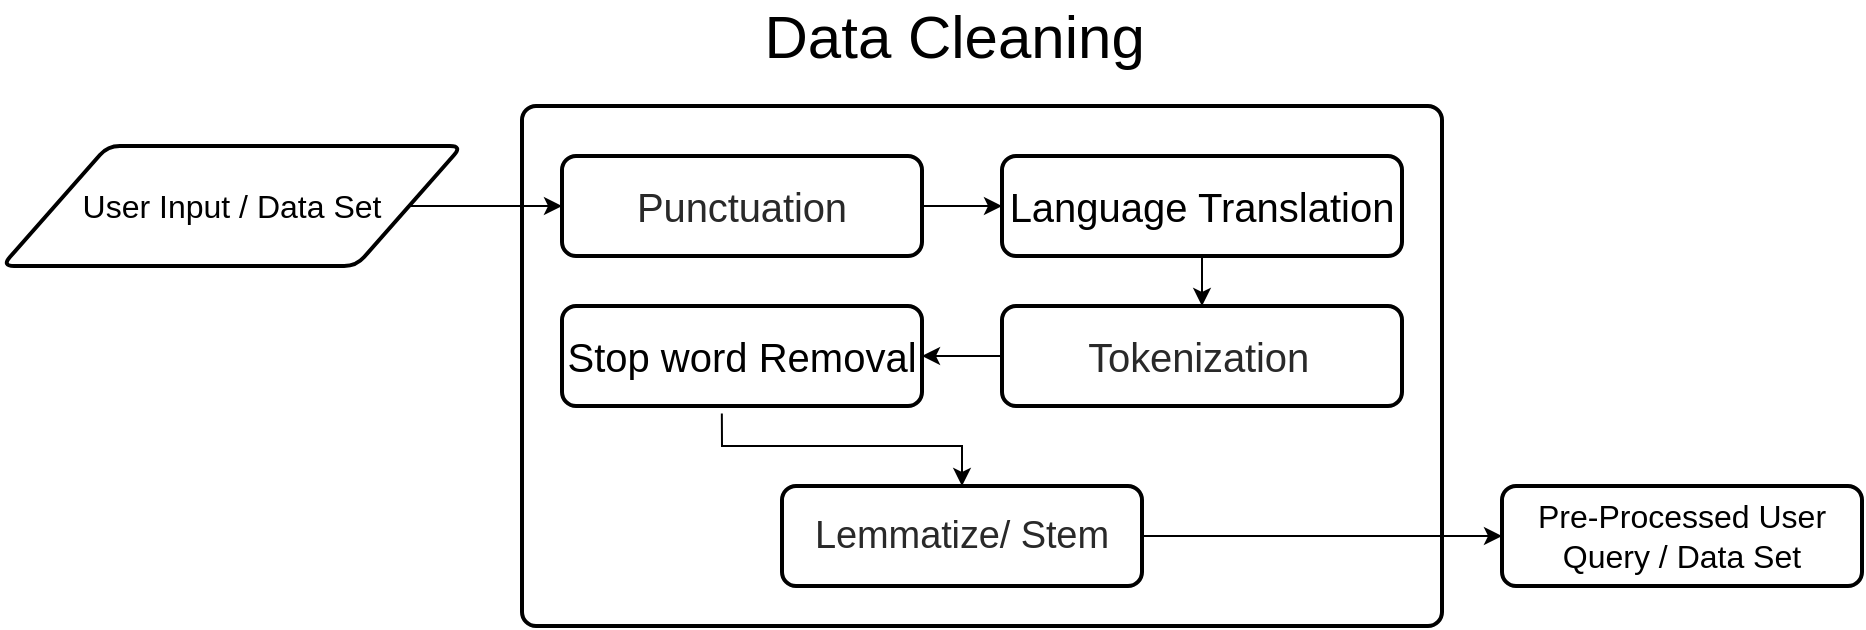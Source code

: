 <mxfile version="20.0.1" type="device"><diagram id="DjhvEINmSLnhJQzNyrJf" name="Page-1"><mxGraphModel dx="2059" dy="627" grid="1" gridSize="10" guides="1" tooltips="1" connect="1" arrows="1" fold="1" page="1" pageScale="1" pageWidth="850" pageHeight="1100" math="0" shadow="0"><root><mxCell id="0"/><mxCell id="1" parent="0"/><mxCell id="dDi6Huk67ol1AHLaD75C-17" value="&lt;font style=&quot;font-size: 16px;&quot;&gt;Pre-Processed User Query / Data Set&lt;/font&gt;" style="rounded=1;whiteSpace=wrap;html=1;absoluteArcSize=1;arcSize=14;strokeWidth=2;" parent="1" vertex="1"><mxGeometry x="740" y="510" width="180" height="50" as="geometry"/></mxCell><mxCell id="dDi6Huk67ol1AHLaD75C-18" value="" style="rounded=1;whiteSpace=wrap;html=1;absoluteArcSize=1;arcSize=14;strokeWidth=2;fontFamily=Helvetica;fontSize=19;" parent="1" vertex="1"><mxGeometry x="250" y="320" width="460" height="260" as="geometry"/></mxCell><mxCell id="dDi6Huk67ol1AHLaD75C-19" value="&lt;font style=&quot;font-size: 16px;&quot;&gt;User Input / Data Set&lt;/font&gt;" style="shape=parallelogram;html=1;strokeWidth=2;perimeter=parallelogramPerimeter;whiteSpace=wrap;rounded=1;arcSize=12;size=0.23;" parent="1" vertex="1"><mxGeometry x="-10" y="340" width="230" height="60" as="geometry"/></mxCell><mxCell id="dDi6Huk67ol1AHLaD75C-20" value="&lt;span style=&quot;box-sizing: inherit; color: rgb(41, 41, 41); font-size: 20px; letter-spacing: -0.06px; text-align: start; background-color: rgb(255, 255, 255);&quot; class=&quot;lh jb&quot;&gt;Punctuation&lt;/span&gt;" style="rounded=1;whiteSpace=wrap;html=1;absoluteArcSize=1;arcSize=14;strokeWidth=2;" parent="1" vertex="1"><mxGeometry x="270" y="345" width="180" height="50" as="geometry"/></mxCell><mxCell id="dDi6Huk67ol1AHLaD75C-21" value="&lt;font style=&quot;font-size: 20px;&quot;&gt;Language Translation&lt;/font&gt;" style="rounded=1;whiteSpace=wrap;html=1;absoluteArcSize=1;arcSize=14;strokeWidth=2;" parent="1" vertex="1"><mxGeometry x="490" y="345" width="200" height="50" as="geometry"/></mxCell><mxCell id="dDi6Huk67ol1AHLaD75C-22" value="&lt;span style=&quot;box-sizing: inherit; color: rgb(41, 41, 41); font-size: 20px; letter-spacing: -0.06px; text-align: start; background-color: rgb(255, 255, 255);&quot; class=&quot;lh jb&quot;&gt;Tokenization&lt;/span&gt;&amp;nbsp;" style="rounded=1;whiteSpace=wrap;html=1;absoluteArcSize=1;arcSize=14;strokeWidth=2;" parent="1" vertex="1"><mxGeometry x="490" y="420" width="200" height="50" as="geometry"/></mxCell><mxCell id="dDi6Huk67ol1AHLaD75C-23" value="&lt;span style=&quot;font-size: 20px;&quot;&gt;Stop word Removal&lt;/span&gt;" style="rounded=1;whiteSpace=wrap;html=1;absoluteArcSize=1;arcSize=14;strokeWidth=2;" parent="1" vertex="1"><mxGeometry x="270" y="420" width="180" height="50" as="geometry"/></mxCell><mxCell id="dDi6Huk67ol1AHLaD75C-24" value="&lt;span style=&quot;color: rgb(41, 41, 41); font-size: 19px; letter-spacing: -0.06px; text-align: start; background-color: rgb(255, 255, 255);&quot;&gt;Lemmatize/ Stem&lt;/span&gt;" style="rounded=1;whiteSpace=wrap;html=1;absoluteArcSize=1;arcSize=14;strokeWidth=2;" parent="1" vertex="1"><mxGeometry x="380" y="510" width="180" height="50" as="geometry"/></mxCell><mxCell id="dDi6Huk67ol1AHLaD75C-25" value="" style="endArrow=classic;html=1;rounded=0;fontFamily=Helvetica;fontSize=20;exitX=1;exitY=0.5;exitDx=0;exitDy=0;entryX=0;entryY=0.5;entryDx=0;entryDy=0;" parent="1" source="dDi6Huk67ol1AHLaD75C-19" target="dDi6Huk67ol1AHLaD75C-20" edge="1"><mxGeometry width="50" height="50" relative="1" as="geometry"><mxPoint x="203.55" y="369.5" as="sourcePoint"/><mxPoint x="260" y="370" as="targetPoint"/></mxGeometry></mxCell><mxCell id="dDi6Huk67ol1AHLaD75C-27" value="" style="endArrow=classic;html=1;rounded=0;fontFamily=Helvetica;fontSize=19;exitX=1;exitY=0.5;exitDx=0;exitDy=0;entryX=0;entryY=0.5;entryDx=0;entryDy=0;" parent="1" source="dDi6Huk67ol1AHLaD75C-20" target="dDi6Huk67ol1AHLaD75C-21" edge="1"><mxGeometry width="50" height="50" relative="1" as="geometry"><mxPoint x="400" y="330" as="sourcePoint"/><mxPoint x="450" y="280" as="targetPoint"/></mxGeometry></mxCell><mxCell id="dDi6Huk67ol1AHLaD75C-28" value="" style="endArrow=classic;html=1;rounded=0;fontFamily=Helvetica;fontSize=19;exitX=0.5;exitY=1;exitDx=0;exitDy=0;entryX=0.5;entryY=0;entryDx=0;entryDy=0;" parent="1" source="dDi6Huk67ol1AHLaD75C-21" target="dDi6Huk67ol1AHLaD75C-22" edge="1"><mxGeometry width="50" height="50" relative="1" as="geometry"><mxPoint x="400" y="330" as="sourcePoint"/><mxPoint x="450" y="280" as="targetPoint"/></mxGeometry></mxCell><mxCell id="dDi6Huk67ol1AHLaD75C-29" value="" style="endArrow=classic;html=1;rounded=0;fontFamily=Helvetica;fontSize=19;exitX=0;exitY=0.5;exitDx=0;exitDy=0;entryX=1;entryY=0.5;entryDx=0;entryDy=0;" parent="1" source="dDi6Huk67ol1AHLaD75C-22" target="dDi6Huk67ol1AHLaD75C-23" edge="1"><mxGeometry width="50" height="50" relative="1" as="geometry"><mxPoint x="400" y="330" as="sourcePoint"/><mxPoint x="450" y="280" as="targetPoint"/></mxGeometry></mxCell><mxCell id="dDi6Huk67ol1AHLaD75C-30" value="" style="endArrow=classic;html=1;rounded=0;fontFamily=Helvetica;fontSize=19;exitX=0.444;exitY=1.076;exitDx=0;exitDy=0;exitPerimeter=0;entryX=0.5;entryY=0;entryDx=0;entryDy=0;" parent="1" source="dDi6Huk67ol1AHLaD75C-23" target="dDi6Huk67ol1AHLaD75C-24" edge="1"><mxGeometry width="50" height="50" relative="1" as="geometry"><mxPoint x="400" y="330" as="sourcePoint"/><mxPoint x="450" y="280" as="targetPoint"/><Array as="points"><mxPoint x="350" y="490"/><mxPoint x="410" y="490"/><mxPoint x="470" y="490"/></Array></mxGeometry></mxCell><mxCell id="dDi6Huk67ol1AHLaD75C-31" value="" style="endArrow=classic;html=1;rounded=0;fontFamily=Helvetica;fontSize=19;exitX=1;exitY=0.5;exitDx=0;exitDy=0;entryX=0;entryY=0.5;entryDx=0;entryDy=0;" parent="1" source="dDi6Huk67ol1AHLaD75C-24" target="dDi6Huk67ol1AHLaD75C-17" edge="1"><mxGeometry width="50" height="50" relative="1" as="geometry"><mxPoint x="400" y="330" as="sourcePoint"/><mxPoint x="450" y="280" as="targetPoint"/></mxGeometry></mxCell><mxCell id="dDi6Huk67ol1AHLaD75C-34" value="&lt;font style=&quot;font-size: 30px;&quot;&gt;Data Cleaning&amp;nbsp;&lt;/font&gt;" style="text;html=1;align=center;verticalAlign=middle;resizable=0;points=[];autosize=1;strokeColor=none;fillColor=none;fontSize=16;fontFamily=Helvetica;" parent="1" vertex="1"><mxGeometry x="365" y="270" width="210" height="30" as="geometry"/></mxCell></root></mxGraphModel></diagram></mxfile>